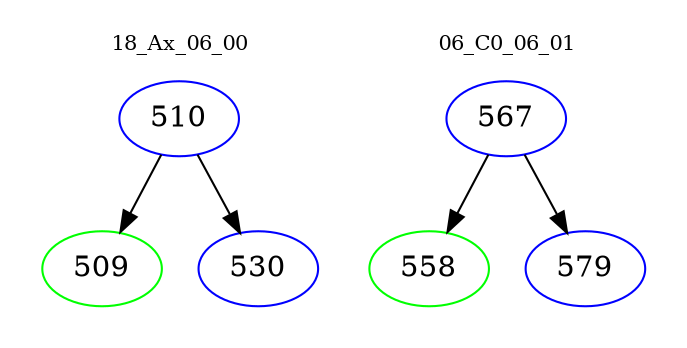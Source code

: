digraph{
subgraph cluster_0 {
color = white
label = "18_Ax_06_00";
fontsize=10;
T0_510 [label="510", color="blue"]
T0_510 -> T0_509 [color="black"]
T0_509 [label="509", color="green"]
T0_510 -> T0_530 [color="black"]
T0_530 [label="530", color="blue"]
}
subgraph cluster_1 {
color = white
label = "06_C0_06_01";
fontsize=10;
T1_567 [label="567", color="blue"]
T1_567 -> T1_558 [color="black"]
T1_558 [label="558", color="green"]
T1_567 -> T1_579 [color="black"]
T1_579 [label="579", color="blue"]
}
}
